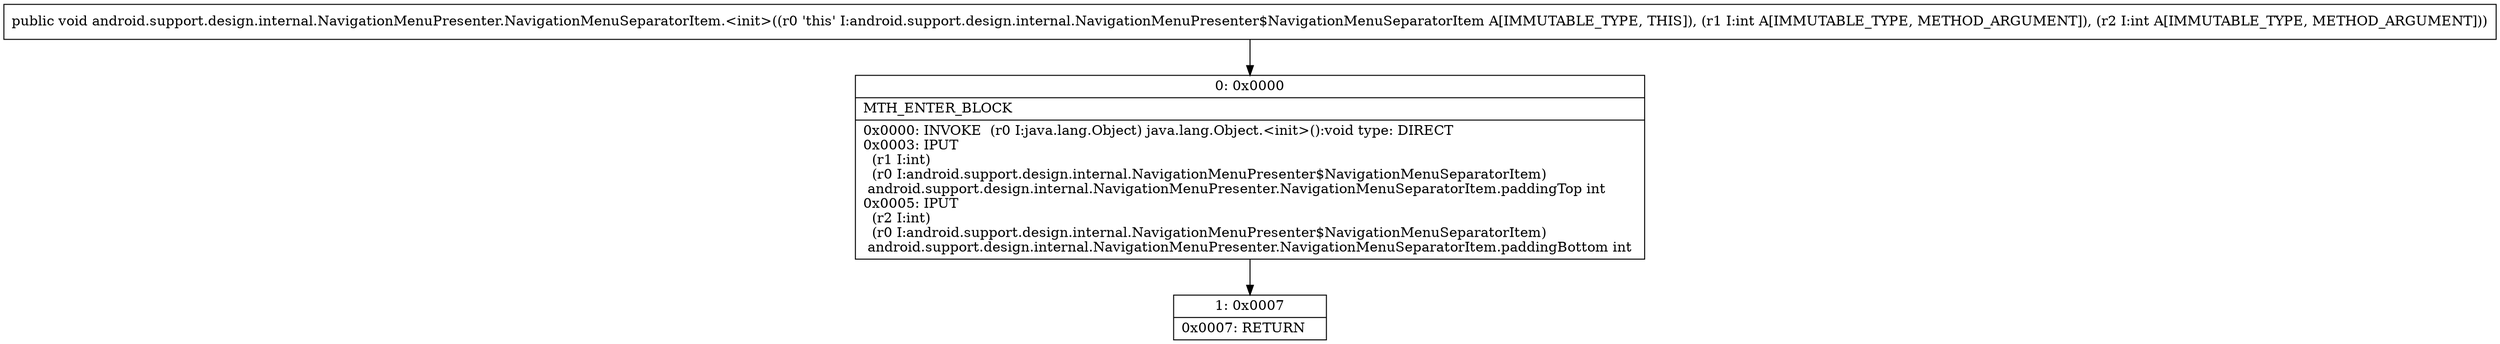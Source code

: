 digraph "CFG forandroid.support.design.internal.NavigationMenuPresenter.NavigationMenuSeparatorItem.\<init\>(II)V" {
Node_0 [shape=record,label="{0\:\ 0x0000|MTH_ENTER_BLOCK\l|0x0000: INVOKE  (r0 I:java.lang.Object) java.lang.Object.\<init\>():void type: DIRECT \l0x0003: IPUT  \l  (r1 I:int)\l  (r0 I:android.support.design.internal.NavigationMenuPresenter$NavigationMenuSeparatorItem)\l android.support.design.internal.NavigationMenuPresenter.NavigationMenuSeparatorItem.paddingTop int \l0x0005: IPUT  \l  (r2 I:int)\l  (r0 I:android.support.design.internal.NavigationMenuPresenter$NavigationMenuSeparatorItem)\l android.support.design.internal.NavigationMenuPresenter.NavigationMenuSeparatorItem.paddingBottom int \l}"];
Node_1 [shape=record,label="{1\:\ 0x0007|0x0007: RETURN   \l}"];
MethodNode[shape=record,label="{public void android.support.design.internal.NavigationMenuPresenter.NavigationMenuSeparatorItem.\<init\>((r0 'this' I:android.support.design.internal.NavigationMenuPresenter$NavigationMenuSeparatorItem A[IMMUTABLE_TYPE, THIS]), (r1 I:int A[IMMUTABLE_TYPE, METHOD_ARGUMENT]), (r2 I:int A[IMMUTABLE_TYPE, METHOD_ARGUMENT])) }"];
MethodNode -> Node_0;
Node_0 -> Node_1;
}


